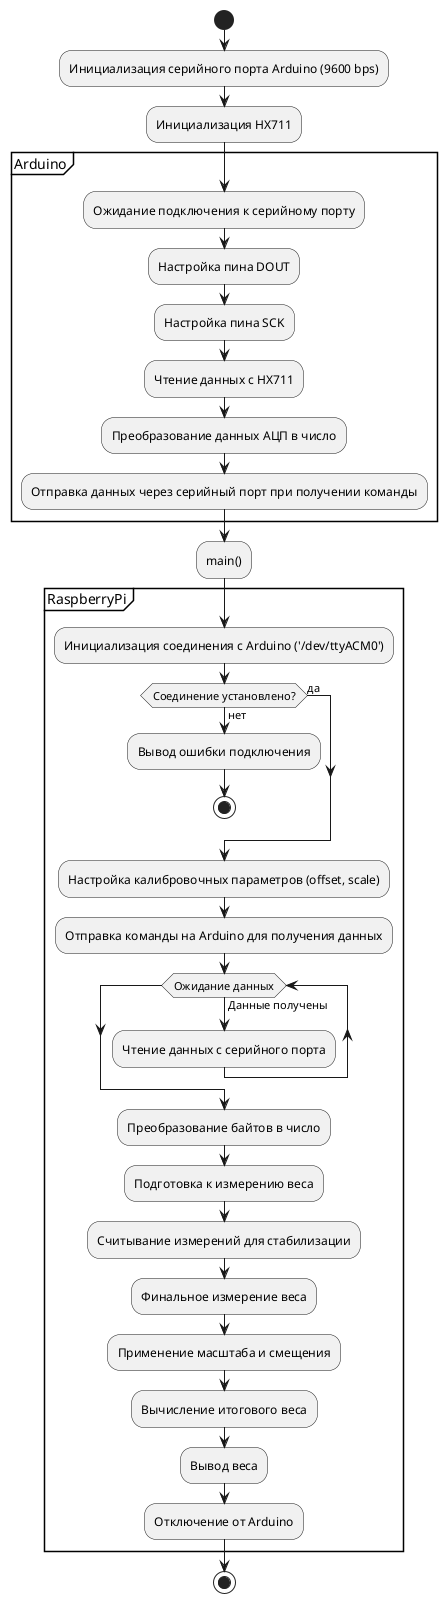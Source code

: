 @startuml
start
:Инициализация серийного порта Arduino (9600 bps);
:Инициализация HX711;
partition Arduino {
  :Ожидание подключения к серийному порту;
  :Настройка пина DOUT;
  :Настройка пина SCK;
  :Чтение данных с HX711;
  :Преобразование данных АЦП в число;
  :Отправка данных через серийный порт при получении команды;
}
:main();
partition RaspberryPi {
  :Инициализация соединения с Arduino ('/dev/ttyACM0');
  if (Соединение установлено?) then (да)
    else (нет)
    :Вывод ошибки подключения;
    stop
  endif
  :Настройка калибровочных параметров (offset, scale);
  :Отправка команды на Arduino для получения данных;
  while (Ожидание данных) is (Данные получены)
    :Чтение данных с серийного порта;
  endwhile
  :Преобразование байтов в число;
  :Подготовка к измерению веса;
  :Считывание измерений для стабилизации;
  :Финальное измерение веса;
  :Применение масштаба и смещения;
  :Вычисление итогового веса;
  :Вывод веса;
  :Отключение от Arduino;
}
stop
@enduml
